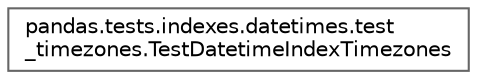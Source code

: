 digraph "Graphical Class Hierarchy"
{
 // LATEX_PDF_SIZE
  bgcolor="transparent";
  edge [fontname=Helvetica,fontsize=10,labelfontname=Helvetica,labelfontsize=10];
  node [fontname=Helvetica,fontsize=10,shape=box,height=0.2,width=0.4];
  rankdir="LR";
  Node0 [id="Node000000",label="pandas.tests.indexes.datetimes.test\l_timezones.TestDatetimeIndexTimezones",height=0.2,width=0.4,color="grey40", fillcolor="white", style="filled",URL="$d4/de7/classpandas_1_1tests_1_1indexes_1_1datetimes_1_1test__timezones_1_1TestDatetimeIndexTimezones.html",tooltip=" "];
}
